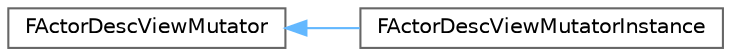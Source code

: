 digraph "Graphical Class Hierarchy"
{
 // INTERACTIVE_SVG=YES
 // LATEX_PDF_SIZE
  bgcolor="transparent";
  edge [fontname=Helvetica,fontsize=10,labelfontname=Helvetica,labelfontsize=10];
  node [fontname=Helvetica,fontsize=10,shape=box,height=0.2,width=0.4];
  rankdir="LR";
  Node0 [id="Node000000",label="FActorDescViewMutator",height=0.2,width=0.4,color="grey40", fillcolor="white", style="filled",URL="$d7/d96/structFActorDescViewMutator.html",tooltip="Experimental: an actor descriptor mutator used by external code to change properties on actor descrip..."];
  Node0 -> Node1 [id="edge2998_Node000000_Node000001",dir="back",color="steelblue1",style="solid",tooltip=" "];
  Node1 [id="Node000001",label="FActorDescViewMutatorInstance",height=0.2,width=0.4,color="grey40", fillcolor="white", style="filled",URL="$dd/dfc/structFActorDescViewMutatorInstance.html",tooltip=" "];
}
